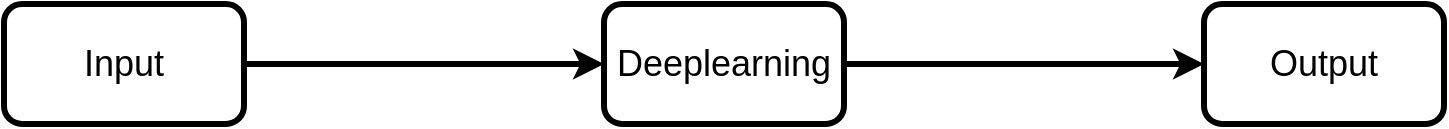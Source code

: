 <mxfile>
    <diagram id="lhXS8Uh2GHEemErjN_Nn" name="ページ1">
        <mxGraphModel dx="830" dy="771" grid="1" gridSize="10" guides="1" tooltips="1" connect="1" arrows="1" fold="1" page="1" pageScale="1" pageWidth="827" pageHeight="1169" background="#ffffff" math="0" shadow="0">
            <root>
                <mxCell id="0"/>
                <mxCell id="1" parent="0"/>
                <mxCell id="9" style="edgeStyle=none;html=1;exitX=1;exitY=0.5;exitDx=0;exitDy=0;entryX=0;entryY=0.5;entryDx=0;entryDy=0;fontSize=18;fontColor=#000000;strokeColor=#000000;strokeWidth=3;" edge="1" parent="1" source="3" target="4">
                    <mxGeometry relative="1" as="geometry"/>
                </mxCell>
                <mxCell id="3" value="&lt;font color=&quot;#000000&quot; style=&quot;font-size: 18px&quot;&gt;Input&lt;/font&gt;" style="rounded=1;whiteSpace=wrap;html=1;strokeColor=#000000;fillColor=#FFFFFF;strokeWidth=3;" vertex="1" parent="1">
                    <mxGeometry x="160" y="370" width="120" height="60" as="geometry"/>
                </mxCell>
                <mxCell id="10" style="edgeStyle=none;html=1;exitX=1;exitY=0.5;exitDx=0;exitDy=0;entryX=0;entryY=0.5;entryDx=0;entryDy=0;fontSize=18;fontColor=#000000;strokeColor=#000000;strokeWidth=3;" edge="1" parent="1" source="4" target="6">
                    <mxGeometry relative="1" as="geometry"/>
                </mxCell>
                <mxCell id="4" value="&lt;font color=&quot;#000000&quot; style=&quot;font-size: 18px&quot;&gt;Deeplearning&lt;/font&gt;" style="rounded=1;whiteSpace=wrap;html=1;strokeColor=#000000;fillColor=#FFFFFF;strokeWidth=3;" vertex="1" parent="1">
                    <mxGeometry x="460" y="370" width="120" height="60" as="geometry"/>
                </mxCell>
                <mxCell id="6" value="&lt;font color=&quot;#000000&quot; style=&quot;font-size: 18px&quot;&gt;Output&lt;/font&gt;" style="rounded=1;whiteSpace=wrap;html=1;strokeColor=#000000;fillColor=#FFFFFF;strokeWidth=3;" vertex="1" parent="1">
                    <mxGeometry x="760" y="370" width="120" height="60" as="geometry"/>
                </mxCell>
            </root>
        </mxGraphModel>
    </diagram>
</mxfile>
